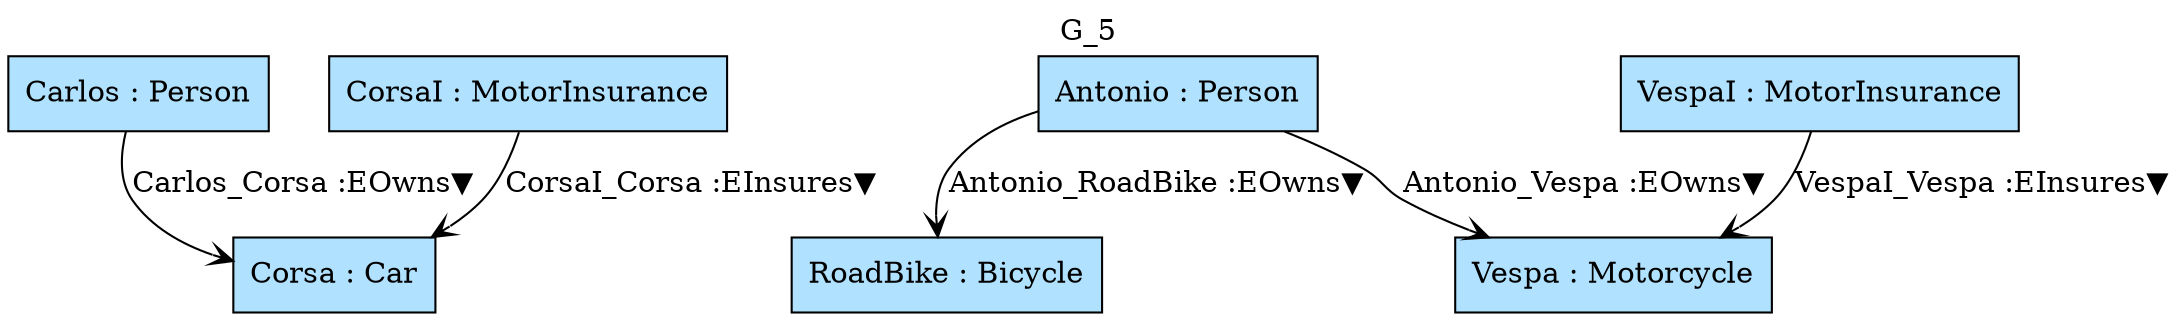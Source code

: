 digraph {graph[label=G_5,labelloc=tl,labelfontsize=12];
"Carlos"[shape=box,fillcolor=lightskyblue1,style = filled,label="Carlos : Person"];
"Antonio"[shape=box,fillcolor=lightskyblue1,style = filled,label="Antonio : Person"];
"Corsa"[shape=box,fillcolor=lightskyblue1,style = filled,label="Corsa : Car"];
"RoadBike"[shape=box,fillcolor=lightskyblue1,style = filled,label="RoadBike : Bicycle"];
"Vespa"[shape=box,fillcolor=lightskyblue1,style = filled,label="Vespa : Motorcycle"];
"CorsaI"[shape=box,fillcolor=lightskyblue1,style = filled,label="CorsaI : MotorInsurance"];
"VespaI"[shape=box,fillcolor=lightskyblue1,style = filled,label="VespaI : MotorInsurance"];

"Carlos"->"Corsa"[label="Carlos_Corsa :EOwns▼",arrowhead=vee];
"Antonio"->"RoadBike"[label="Antonio_RoadBike :EOwns▼",arrowhead=vee];
"Antonio"->"Vespa"[label="Antonio_Vespa :EOwns▼",arrowhead=vee];
"CorsaI"->"Corsa"[label="CorsaI_Corsa :EInsures▼",arrowhead=vee];
"VespaI"->"Vespa"[label="VespaI_Vespa :EInsures▼",arrowhead=vee];
}